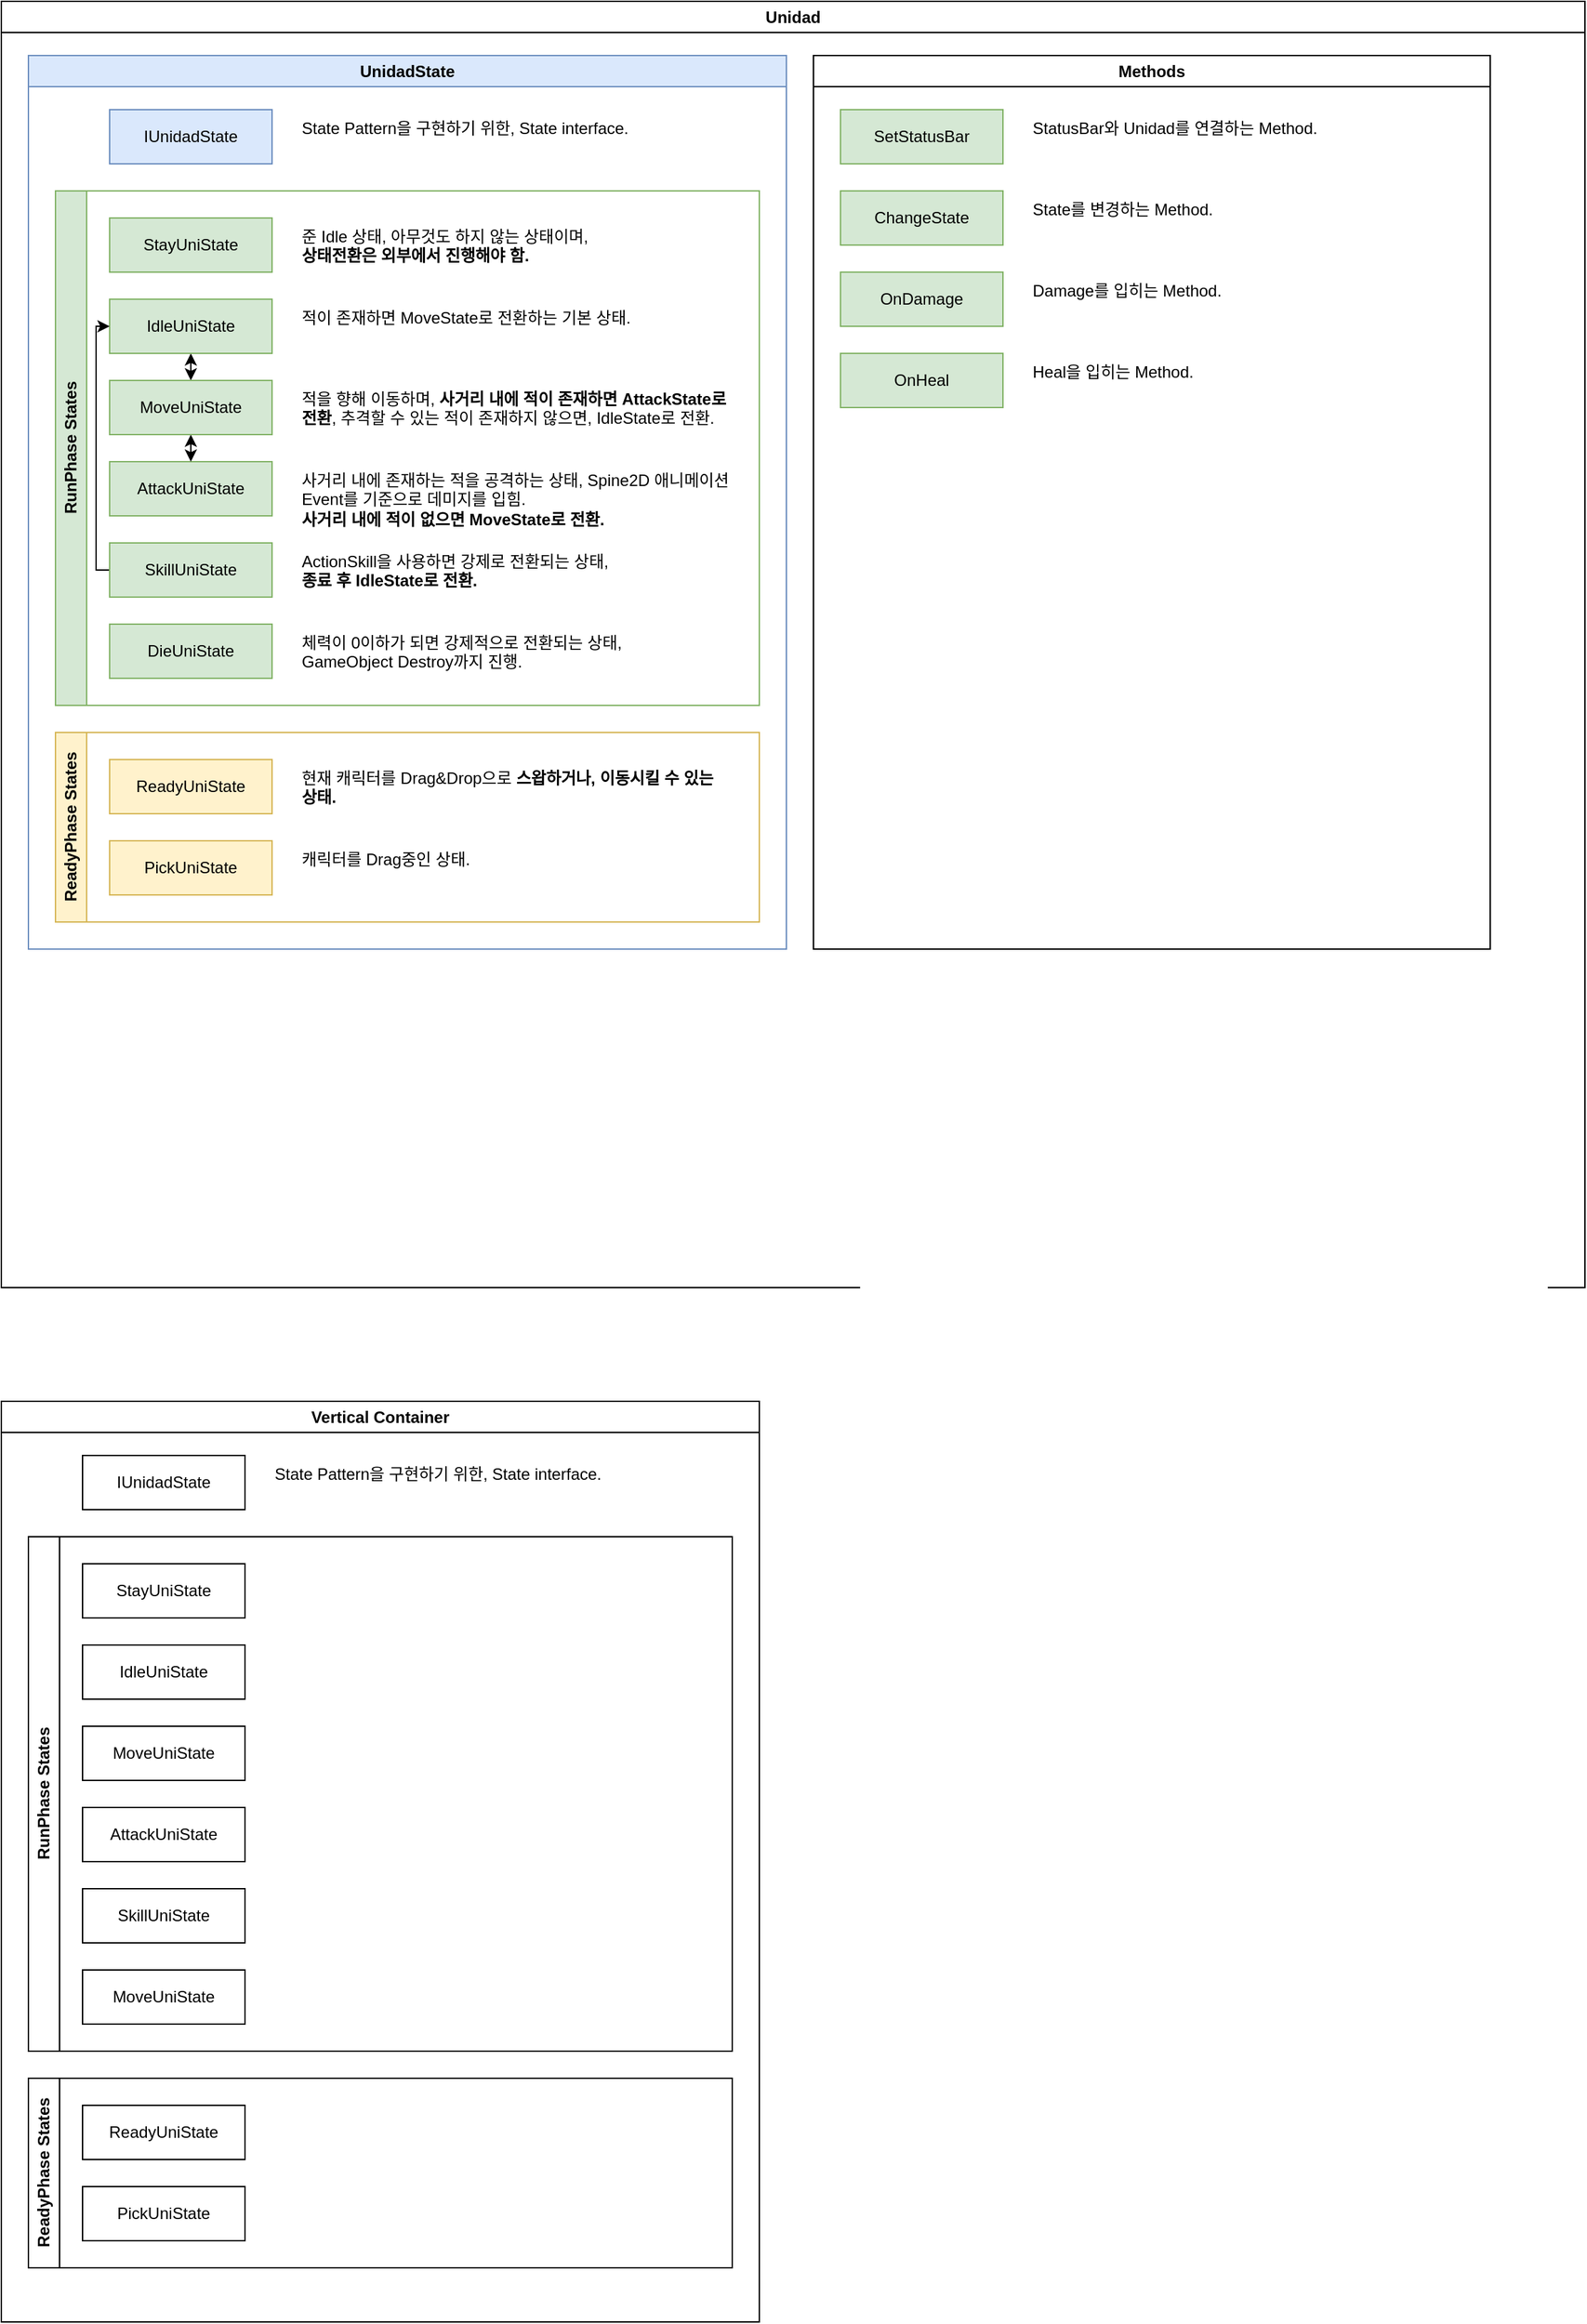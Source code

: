 <mxfile version="26.0.4">
  <diagram name="페이지-1" id="bqC54BUZXKGNaRBznjDi">
    <mxGraphModel dx="850" dy="925" grid="1" gridSize="10" guides="1" tooltips="1" connect="1" arrows="1" fold="1" page="1" pageScale="1" pageWidth="827" pageHeight="1169" math="0" shadow="0">
      <root>
        <mxCell id="0" />
        <mxCell id="1" parent="0" />
        <mxCell id="uF1tXid41fVSmVaFJd1Q-1" value="Unidad" style="swimlane;whiteSpace=wrap;html=1;fillStyle=auto;fillColor=default;" parent="1" vertex="1">
          <mxGeometry x="40" y="40" width="1170" height="950" as="geometry" />
        </mxCell>
        <mxCell id="nEbsdBZU3AJ5B0IcHxvJ-14" value="UnidadState" style="swimlane;whiteSpace=wrap;html=1;fillColor=#dae8fc;strokeColor=#6c8ebf;" vertex="1" parent="uF1tXid41fVSmVaFJd1Q-1">
          <mxGeometry x="20" y="40" width="560" height="660" as="geometry" />
        </mxCell>
        <mxCell id="uF1tXid41fVSmVaFJd1Q-4" value="ReadyPhase States" style="swimlane;horizontal=0;whiteSpace=wrap;html=1;fillColor=#fff2cc;strokeColor=#d6b656;" parent="nEbsdBZU3AJ5B0IcHxvJ-14" vertex="1">
          <mxGeometry x="20" y="500" width="520" height="140" as="geometry">
            <mxRectangle x="20" y="500" width="40" height="140" as="alternateBounds" />
          </mxGeometry>
        </mxCell>
        <mxCell id="uF1tXid41fVSmVaFJd1Q-15" value="ReadyUniState" style="rounded=0;whiteSpace=wrap;html=1;fillColor=#fff2cc;strokeColor=#d6b656;" parent="uF1tXid41fVSmVaFJd1Q-4" vertex="1">
          <mxGeometry x="40" y="20" width="120" height="40" as="geometry" />
        </mxCell>
        <mxCell id="uF1tXid41fVSmVaFJd1Q-16" value="PickUniState" style="rounded=0;whiteSpace=wrap;html=1;fillColor=#fff2cc;strokeColor=#d6b656;" parent="uF1tXid41fVSmVaFJd1Q-4" vertex="1">
          <mxGeometry x="40" y="80" width="120" height="40" as="geometry" />
        </mxCell>
        <mxCell id="nEbsdBZU3AJ5B0IcHxvJ-25" value="현재 캐릭터를 Drag&amp;amp;Drop으로 &lt;b&gt;스왑하거나, 이동시킬 수 있는 상태.&lt;/b&gt;" style="text;html=1;align=left;verticalAlign=top;whiteSpace=wrap;rounded=0;" vertex="1" parent="uF1tXid41fVSmVaFJd1Q-4">
          <mxGeometry x="180" y="20" width="320" height="40" as="geometry" />
        </mxCell>
        <mxCell id="nEbsdBZU3AJ5B0IcHxvJ-26" value="캐릭터를 Drag중인 상태." style="text;html=1;align=left;verticalAlign=top;whiteSpace=wrap;rounded=0;" vertex="1" parent="uF1tXid41fVSmVaFJd1Q-4">
          <mxGeometry x="180" y="80" width="320" height="40" as="geometry" />
        </mxCell>
        <mxCell id="uF1tXid41fVSmVaFJd1Q-3" value="RunPhase States" style="swimlane;horizontal=0;whiteSpace=wrap;html=1;fillColor=#d5e8d4;strokeColor=#82b366;" parent="nEbsdBZU3AJ5B0IcHxvJ-14" vertex="1">
          <mxGeometry x="20" y="100" width="520" height="380" as="geometry" />
        </mxCell>
        <mxCell id="uF1tXid41fVSmVaFJd1Q-5" value="StayUniState" style="rounded=0;whiteSpace=wrap;html=1;fillColor=#d5e8d4;strokeColor=#82b366;" parent="uF1tXid41fVSmVaFJd1Q-3" vertex="1">
          <mxGeometry x="40" y="20" width="120" height="40" as="geometry" />
        </mxCell>
        <mxCell id="nEbsdBZU3AJ5B0IcHxvJ-15" style="edgeStyle=orthogonalEdgeStyle;rounded=0;orthogonalLoop=1;jettySize=auto;html=1;exitX=0.5;exitY=1;exitDx=0;exitDy=0;entryX=0.5;entryY=0;entryDx=0;entryDy=0;startArrow=classic;startFill=1;" edge="1" parent="uF1tXid41fVSmVaFJd1Q-3" source="uF1tXid41fVSmVaFJd1Q-6" target="uF1tXid41fVSmVaFJd1Q-7">
          <mxGeometry relative="1" as="geometry" />
        </mxCell>
        <mxCell id="uF1tXid41fVSmVaFJd1Q-6" value="IdleUniState" style="rounded=0;whiteSpace=wrap;html=1;fillColor=#d5e8d4;strokeColor=#82b366;" parent="uF1tXid41fVSmVaFJd1Q-3" vertex="1">
          <mxGeometry x="40" y="80" width="120" height="40" as="geometry" />
        </mxCell>
        <mxCell id="uF1tXid41fVSmVaFJd1Q-12" value="AttackUniState" style="rounded=0;whiteSpace=wrap;html=1;fillColor=#d5e8d4;strokeColor=#82b366;" parent="uF1tXid41fVSmVaFJd1Q-3" vertex="1">
          <mxGeometry x="40" y="200" width="120" height="40" as="geometry" />
        </mxCell>
        <mxCell id="nEbsdBZU3AJ5B0IcHxvJ-18" style="edgeStyle=orthogonalEdgeStyle;rounded=0;orthogonalLoop=1;jettySize=auto;html=1;exitX=0;exitY=0.5;exitDx=0;exitDy=0;entryX=0;entryY=0.5;entryDx=0;entryDy=0;" edge="1" parent="uF1tXid41fVSmVaFJd1Q-3" source="uF1tXid41fVSmVaFJd1Q-13" target="uF1tXid41fVSmVaFJd1Q-6">
          <mxGeometry relative="1" as="geometry">
            <Array as="points">
              <mxPoint x="30" y="280" />
              <mxPoint x="30" y="100" />
            </Array>
          </mxGeometry>
        </mxCell>
        <mxCell id="uF1tXid41fVSmVaFJd1Q-13" value="SkillUniState" style="rounded=0;whiteSpace=wrap;html=1;fillColor=#d5e8d4;strokeColor=#82b366;" parent="uF1tXid41fVSmVaFJd1Q-3" vertex="1">
          <mxGeometry x="40" y="260" width="120" height="40" as="geometry" />
        </mxCell>
        <mxCell id="uF1tXid41fVSmVaFJd1Q-14" value="DieUniState" style="rounded=0;whiteSpace=wrap;html=1;fillColor=#d5e8d4;strokeColor=#82b366;" parent="uF1tXid41fVSmVaFJd1Q-3" vertex="1">
          <mxGeometry x="40" y="320" width="120" height="40" as="geometry" />
        </mxCell>
        <mxCell id="nEbsdBZU3AJ5B0IcHxvJ-16" style="edgeStyle=orthogonalEdgeStyle;rounded=0;orthogonalLoop=1;jettySize=auto;html=1;exitX=0.5;exitY=1;exitDx=0;exitDy=0;entryX=0.5;entryY=0;entryDx=0;entryDy=0;startArrow=classic;startFill=1;" edge="1" parent="uF1tXid41fVSmVaFJd1Q-3" source="uF1tXid41fVSmVaFJd1Q-7" target="uF1tXid41fVSmVaFJd1Q-12">
          <mxGeometry relative="1" as="geometry" />
        </mxCell>
        <mxCell id="uF1tXid41fVSmVaFJd1Q-7" value="MoveUniState" style="rounded=0;whiteSpace=wrap;html=1;fillColor=#d5e8d4;strokeColor=#82b366;" parent="uF1tXid41fVSmVaFJd1Q-3" vertex="1">
          <mxGeometry x="40" y="140" width="120" height="40" as="geometry" />
        </mxCell>
        <mxCell id="nEbsdBZU3AJ5B0IcHxvJ-19" value="준 Idle 상태, 아무것도 하지 않는 상태이며,&lt;div&gt;&lt;b&gt;상태전환은 외부에서 진행해야 함.&lt;/b&gt;&lt;/div&gt;" style="text;html=1;align=left;verticalAlign=top;whiteSpace=wrap;rounded=0;" vertex="1" parent="uF1tXid41fVSmVaFJd1Q-3">
          <mxGeometry x="180" y="20" width="320" height="40" as="geometry" />
        </mxCell>
        <mxCell id="nEbsdBZU3AJ5B0IcHxvJ-20" value="적이 존재하면 MoveState로 전환하는 기본 상태." style="text;html=1;align=left;verticalAlign=top;whiteSpace=wrap;rounded=0;" vertex="1" parent="uF1tXid41fVSmVaFJd1Q-3">
          <mxGeometry x="180" y="80" width="320" height="40" as="geometry" />
        </mxCell>
        <mxCell id="nEbsdBZU3AJ5B0IcHxvJ-21" value="적을 향해 이동하며, &lt;b&gt;사거리 내에 적이 존재하면 AttackState로 전환&lt;/b&gt;, 추격할 수 있는 적이 존재하지 않으면, IdleState로 전환." style="text;html=1;align=left;verticalAlign=top;whiteSpace=wrap;rounded=0;" vertex="1" parent="uF1tXid41fVSmVaFJd1Q-3">
          <mxGeometry x="180" y="140" width="320" height="40" as="geometry" />
        </mxCell>
        <mxCell id="nEbsdBZU3AJ5B0IcHxvJ-22" value="사거리 내에 존재하는 적을 공격하는 상태, Spine2D 애니메이션 Event를 기준으로 데미지를 입힘.&lt;div&gt;&lt;b&gt;사거리 내에 적이 없으면 MoveState로 전환.&lt;/b&gt;&lt;/div&gt;" style="text;html=1;align=left;verticalAlign=top;whiteSpace=wrap;rounded=0;" vertex="1" parent="uF1tXid41fVSmVaFJd1Q-3">
          <mxGeometry x="180" y="200" width="320" height="40" as="geometry" />
        </mxCell>
        <mxCell id="nEbsdBZU3AJ5B0IcHxvJ-23" value="ActionSkill을 사용하면 강제로 전환되는 상태,&lt;div&gt;&lt;b&gt;종료 후 IdleState로 전환.&lt;/b&gt;&lt;/div&gt;" style="text;html=1;align=left;verticalAlign=top;whiteSpace=wrap;rounded=0;" vertex="1" parent="uF1tXid41fVSmVaFJd1Q-3">
          <mxGeometry x="180" y="260" width="320" height="40" as="geometry" />
        </mxCell>
        <mxCell id="nEbsdBZU3AJ5B0IcHxvJ-24" value="체력이 0이하가 되면 강제적으로 전환되는 상태,&lt;div&gt;GameObject Destroy까지 진행.&lt;/div&gt;" style="text;html=1;align=left;verticalAlign=top;whiteSpace=wrap;rounded=0;" vertex="1" parent="uF1tXid41fVSmVaFJd1Q-3">
          <mxGeometry x="180" y="320" width="320" height="40" as="geometry" />
        </mxCell>
        <mxCell id="uF1tXid41fVSmVaFJd1Q-2" value="IUnidadState" style="rounded=0;whiteSpace=wrap;html=1;fillColor=#dae8fc;strokeColor=#6c8ebf;" parent="nEbsdBZU3AJ5B0IcHxvJ-14" vertex="1">
          <mxGeometry x="60" y="40" width="120" height="40" as="geometry" />
        </mxCell>
        <mxCell id="uF1tXid41fVSmVaFJd1Q-19" value="State Pattern을 구현하기 위한, State interface." style="text;html=1;align=left;verticalAlign=top;whiteSpace=wrap;rounded=0;" parent="nEbsdBZU3AJ5B0IcHxvJ-14" vertex="1">
          <mxGeometry x="200" y="40" width="320" height="40" as="geometry" />
        </mxCell>
        <mxCell id="nEbsdBZU3AJ5B0IcHxvJ-27" value="Methods" style="swimlane;whiteSpace=wrap;html=1;" vertex="1" parent="uF1tXid41fVSmVaFJd1Q-1">
          <mxGeometry x="600" y="40" width="500" height="660" as="geometry" />
        </mxCell>
        <mxCell id="nEbsdBZU3AJ5B0IcHxvJ-29" value="StatusBar와 Unidad를 연결하는 Method." style="text;html=1;align=left;verticalAlign=top;whiteSpace=wrap;rounded=0;" vertex="1" parent="nEbsdBZU3AJ5B0IcHxvJ-27">
          <mxGeometry x="160" y="40" width="320" height="40" as="geometry" />
        </mxCell>
        <mxCell id="nEbsdBZU3AJ5B0IcHxvJ-28" value="SetStatusBar" style="rounded=0;whiteSpace=wrap;html=1;fillColor=#d5e8d4;strokeColor=#82b366;" vertex="1" parent="nEbsdBZU3AJ5B0IcHxvJ-27">
          <mxGeometry x="20" y="40" width="120" height="40" as="geometry" />
        </mxCell>
        <mxCell id="nEbsdBZU3AJ5B0IcHxvJ-30" value="ChangeState" style="rounded=0;whiteSpace=wrap;html=1;fillColor=#d5e8d4;strokeColor=#82b366;" vertex="1" parent="nEbsdBZU3AJ5B0IcHxvJ-27">
          <mxGeometry x="20" y="100" width="120" height="40" as="geometry" />
        </mxCell>
        <mxCell id="nEbsdBZU3AJ5B0IcHxvJ-31" value="State를 변경하는 Method." style="text;html=1;align=left;verticalAlign=top;whiteSpace=wrap;rounded=0;" vertex="1" parent="nEbsdBZU3AJ5B0IcHxvJ-27">
          <mxGeometry x="160" y="100" width="320" height="40" as="geometry" />
        </mxCell>
        <mxCell id="nEbsdBZU3AJ5B0IcHxvJ-32" value="OnDamage" style="rounded=0;whiteSpace=wrap;html=1;fillColor=#d5e8d4;strokeColor=#82b366;" vertex="1" parent="nEbsdBZU3AJ5B0IcHxvJ-27">
          <mxGeometry x="20" y="160" width="120" height="40" as="geometry" />
        </mxCell>
        <mxCell id="nEbsdBZU3AJ5B0IcHxvJ-33" value="Damage를 입히는 Method." style="text;html=1;align=left;verticalAlign=top;whiteSpace=wrap;rounded=0;" vertex="1" parent="nEbsdBZU3AJ5B0IcHxvJ-27">
          <mxGeometry x="160" y="160" width="320" height="40" as="geometry" />
        </mxCell>
        <mxCell id="nEbsdBZU3AJ5B0IcHxvJ-34" value="OnHeal" style="rounded=0;whiteSpace=wrap;html=1;fillColor=#d5e8d4;strokeColor=#82b366;" vertex="1" parent="nEbsdBZU3AJ5B0IcHxvJ-27">
          <mxGeometry x="20" y="220" width="120" height="40" as="geometry" />
        </mxCell>
        <mxCell id="nEbsdBZU3AJ5B0IcHxvJ-35" value="Heal을 입히는 Method." style="text;html=1;align=left;verticalAlign=top;whiteSpace=wrap;rounded=0;" vertex="1" parent="nEbsdBZU3AJ5B0IcHxvJ-27">
          <mxGeometry x="160" y="220" width="320" height="40" as="geometry" />
        </mxCell>
        <mxCell id="nEbsdBZU3AJ5B0IcHxvJ-1" value="Vertical Container" style="swimlane;whiteSpace=wrap;html=1;" vertex="1" parent="1">
          <mxGeometry x="40" y="1074" width="560" height="680" as="geometry" />
        </mxCell>
        <mxCell id="nEbsdBZU3AJ5B0IcHxvJ-2" value="IUnidadState" style="rounded=0;whiteSpace=wrap;html=1;" vertex="1" parent="nEbsdBZU3AJ5B0IcHxvJ-1">
          <mxGeometry x="60" y="40" width="120" height="40" as="geometry" />
        </mxCell>
        <mxCell id="nEbsdBZU3AJ5B0IcHxvJ-3" value="RunPhase States" style="swimlane;horizontal=0;whiteSpace=wrap;html=1;" vertex="1" parent="nEbsdBZU3AJ5B0IcHxvJ-1">
          <mxGeometry x="20" y="100" width="520" height="380" as="geometry" />
        </mxCell>
        <mxCell id="nEbsdBZU3AJ5B0IcHxvJ-4" value="StayUniState" style="rounded=0;whiteSpace=wrap;html=1;" vertex="1" parent="nEbsdBZU3AJ5B0IcHxvJ-3">
          <mxGeometry x="40" y="20" width="120" height="40" as="geometry" />
        </mxCell>
        <mxCell id="nEbsdBZU3AJ5B0IcHxvJ-5" value="IdleUniState" style="rounded=0;whiteSpace=wrap;html=1;" vertex="1" parent="nEbsdBZU3AJ5B0IcHxvJ-3">
          <mxGeometry x="40" y="80" width="120" height="40" as="geometry" />
        </mxCell>
        <mxCell id="nEbsdBZU3AJ5B0IcHxvJ-6" value="AttackUniState" style="rounded=0;whiteSpace=wrap;html=1;" vertex="1" parent="nEbsdBZU3AJ5B0IcHxvJ-3">
          <mxGeometry x="40" y="200" width="120" height="40" as="geometry" />
        </mxCell>
        <mxCell id="nEbsdBZU3AJ5B0IcHxvJ-7" value="SkillUniState" style="rounded=0;whiteSpace=wrap;html=1;" vertex="1" parent="nEbsdBZU3AJ5B0IcHxvJ-3">
          <mxGeometry x="40" y="260" width="120" height="40" as="geometry" />
        </mxCell>
        <mxCell id="nEbsdBZU3AJ5B0IcHxvJ-8" value="MoveUniState" style="rounded=0;whiteSpace=wrap;html=1;" vertex="1" parent="nEbsdBZU3AJ5B0IcHxvJ-3">
          <mxGeometry x="40" y="320" width="120" height="40" as="geometry" />
        </mxCell>
        <mxCell id="nEbsdBZU3AJ5B0IcHxvJ-9" value="MoveUniState" style="rounded=0;whiteSpace=wrap;html=1;" vertex="1" parent="nEbsdBZU3AJ5B0IcHxvJ-1">
          <mxGeometry x="60" y="240" width="120" height="40" as="geometry" />
        </mxCell>
        <mxCell id="nEbsdBZU3AJ5B0IcHxvJ-10" value="ReadyPhase States" style="swimlane;horizontal=0;whiteSpace=wrap;html=1;" vertex="1" parent="nEbsdBZU3AJ5B0IcHxvJ-1">
          <mxGeometry x="20" y="500" width="520" height="140" as="geometry" />
        </mxCell>
        <mxCell id="nEbsdBZU3AJ5B0IcHxvJ-11" value="ReadyUniState" style="rounded=0;whiteSpace=wrap;html=1;" vertex="1" parent="nEbsdBZU3AJ5B0IcHxvJ-10">
          <mxGeometry x="40" y="20" width="120" height="40" as="geometry" />
        </mxCell>
        <mxCell id="nEbsdBZU3AJ5B0IcHxvJ-12" value="PickUniState" style="rounded=0;whiteSpace=wrap;html=1;" vertex="1" parent="nEbsdBZU3AJ5B0IcHxvJ-10">
          <mxGeometry x="40" y="80" width="120" height="40" as="geometry" />
        </mxCell>
        <mxCell id="nEbsdBZU3AJ5B0IcHxvJ-13" value="State Pattern을 구현하기 위한, State interface." style="text;html=1;align=left;verticalAlign=top;whiteSpace=wrap;rounded=0;" vertex="1" parent="nEbsdBZU3AJ5B0IcHxvJ-1">
          <mxGeometry x="200" y="40" width="320" height="40" as="geometry" />
        </mxCell>
      </root>
    </mxGraphModel>
  </diagram>
</mxfile>
